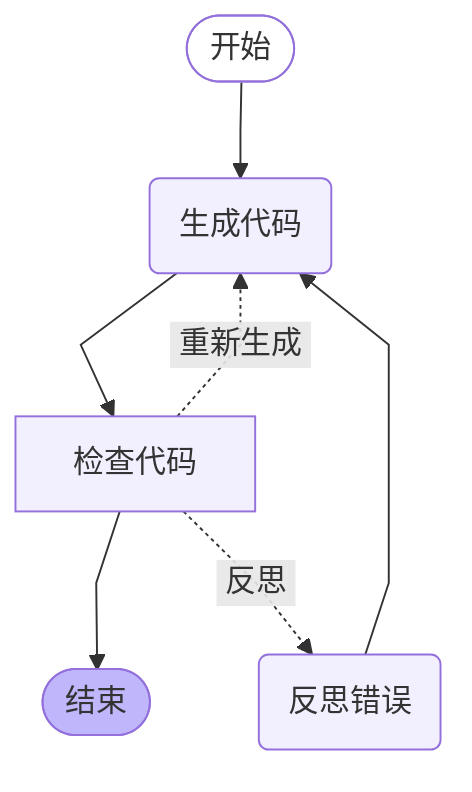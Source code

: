 %%{init: {'flowchart': {'curve': 'linear'}}}%%
graph TD;
        __start__([<p>开始</p>]):::first
        ____(生成代码)
        反思错误(反思错误)
        __end__([<p>结束</p>]):::last
        __start__ --> ____;
        反思错误 --> ____;
        ____ --> 检查代码;
        检查代码 --> __end__;
        检查代码 -. &nbsp;反思&nbsp; .-> 反思错误;
        检查代码 -. &nbsp;重新生成&nbsp; .-> ____;
        classDef default fill:#f2f0ff,line-height:1.2
        classDef first fill-opacity:0
        classDef last fill:#bfb6fc